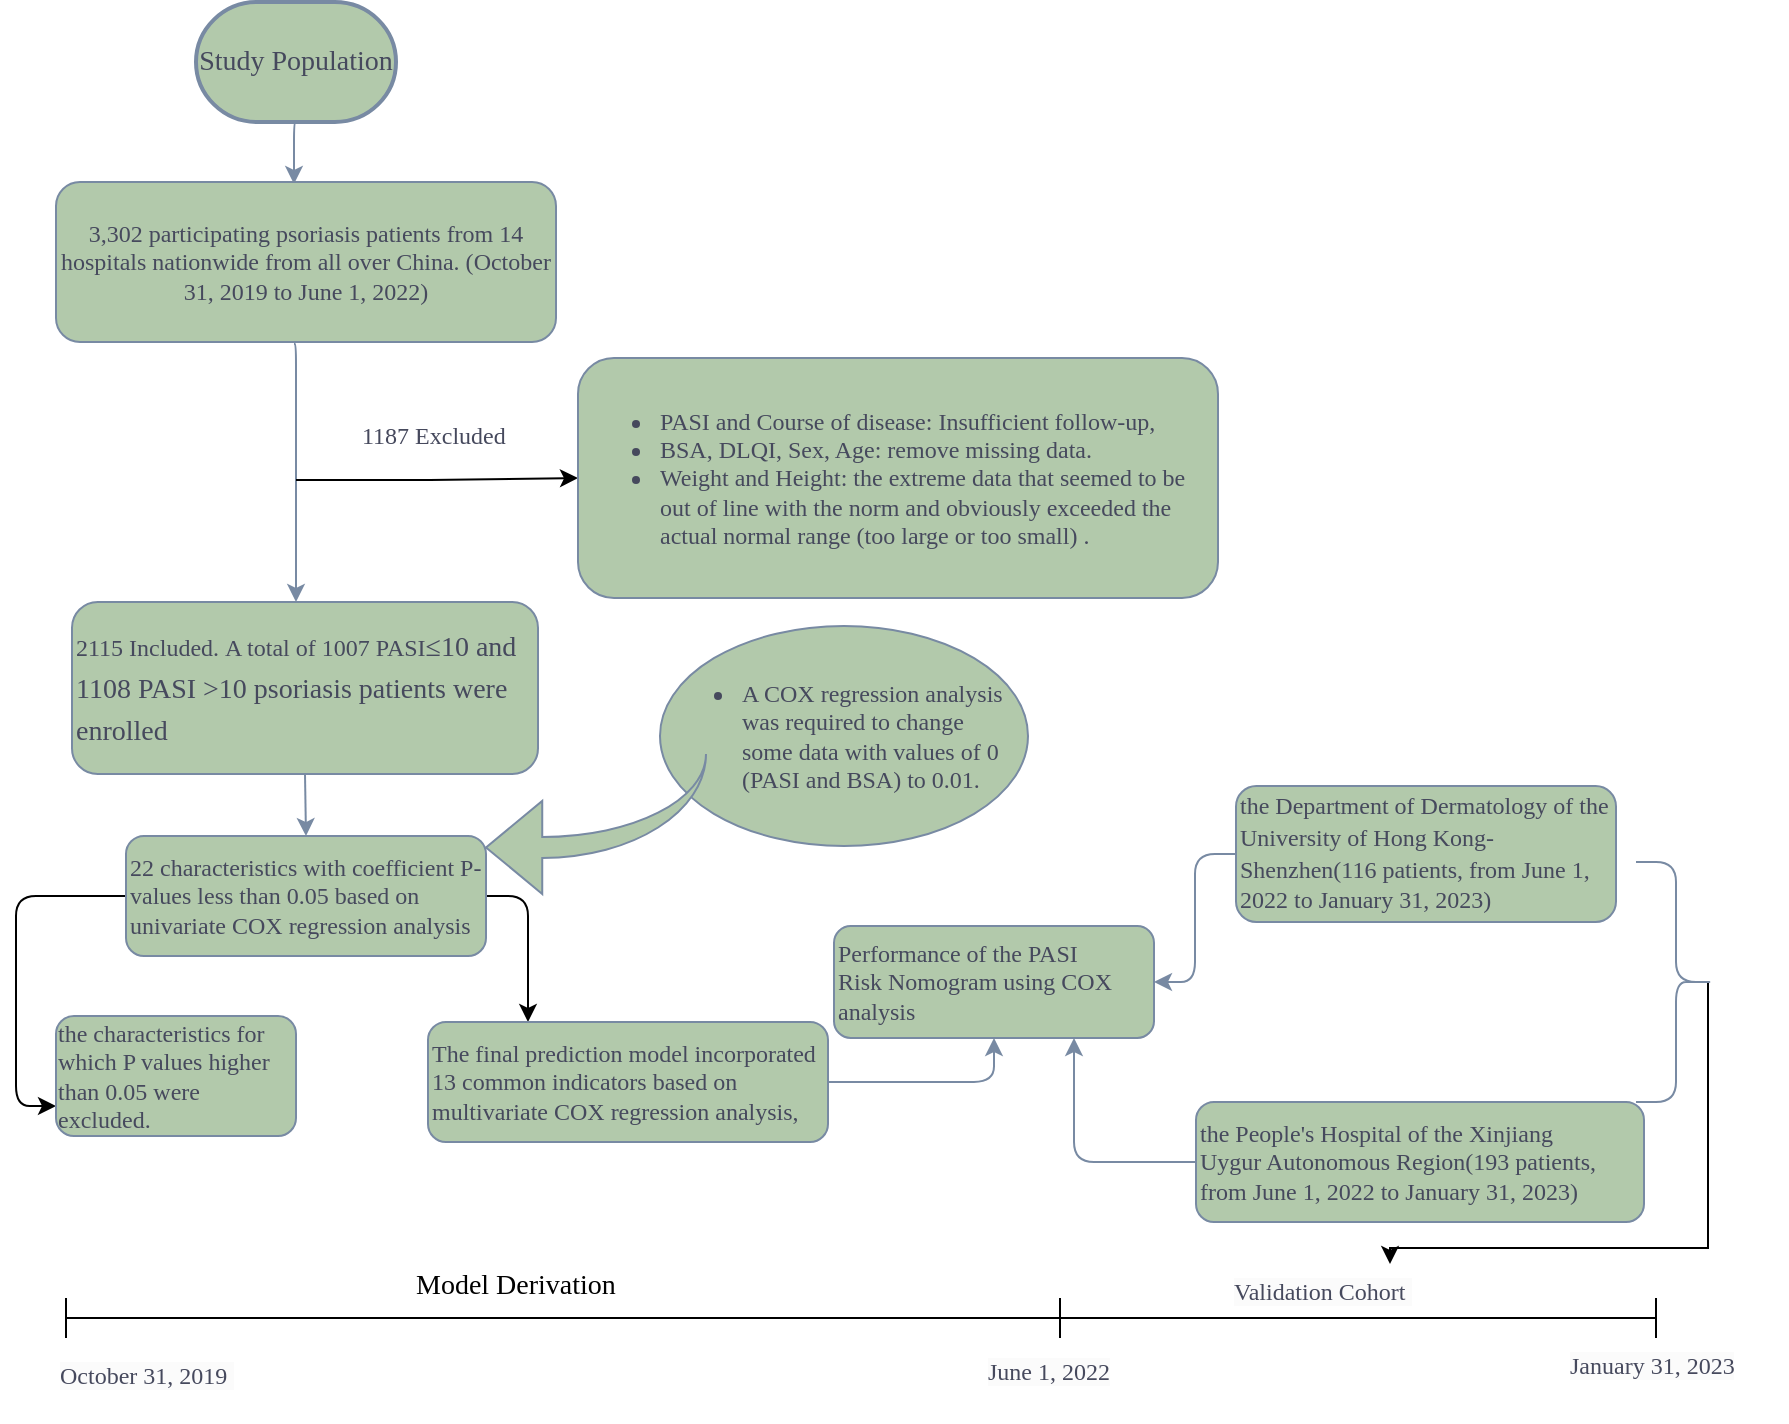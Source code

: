 <mxfile version="21.1.9" type="github">
  <diagram name="第 1 页" id="U4mesdBTffYrPHzzo0_h">
    <mxGraphModel dx="1474" dy="680" grid="0" gridSize="10" guides="1" tooltips="1" connect="1" arrows="1" fold="1" page="1" pageScale="1" pageWidth="1169" pageHeight="827" math="0" shadow="0">
      <root>
        <mxCell id="0" />
        <mxCell id="1" parent="0" />
        <mxCell id="yFWF_R06-EUS3LjBShWH-6" style="edgeStyle=orthogonalEdgeStyle;rounded=1;orthogonalLoop=1;jettySize=auto;html=1;exitX=0.5;exitY=1;exitDx=0;exitDy=0;fontFamily=Times New Roman;labelBackgroundColor=none;verticalAlign=middle;labelBorderColor=none;strokeColor=#788AA3;fontColor=default;" parent="1" target="yFWF_R06-EUS3LjBShWH-2" edge="1">
          <mxGeometry relative="1" as="geometry">
            <mxPoint x="259.0" y="201" as="sourcePoint" />
            <Array as="points">
              <mxPoint x="260" y="201" />
            </Array>
          </mxGeometry>
        </mxCell>
        <mxCell id="yFWF_R06-EUS3LjBShWH-2" value="2115 Included.&amp;nbsp;A total of 1007 PASI&lt;span style=&quot;font-size:10.5pt;mso-bidi-font-size:12.0pt;line-height:150%;font-family:&lt;br/&gt;宋体;mso-ascii-font-family:&amp;quot;Times New Roman&amp;quot;;mso-fareast-theme-font:minor-fareast;&lt;br/&gt;mso-hansi-font-family:&amp;quot;Times New Roman&amp;quot;;mso-bidi-font-family:&amp;quot;Times New Roman&amp;quot;;&lt;br/&gt;mso-bidi-theme-font:minor-bidi;mso-font-kerning:1.0pt;mso-ansi-language:EN-US;&lt;br/&gt;mso-fareast-language:ZH-CN;mso-bidi-language:AR-SA&quot; lang=&quot;ZH-CN&quot;&gt;≤&lt;/span&gt;&lt;span style=&quot;font-size:10.5pt;mso-bidi-font-size:12.0pt;line-height:150%;font-family:&lt;br/&gt;&amp;quot;Times New Roman&amp;quot;,serif;mso-fareast-font-family:宋体;mso-fareast-theme-font:minor-fareast;&lt;br/&gt;mso-bidi-theme-font:minor-bidi;mso-font-kerning:1.0pt;mso-ansi-language:EN-US;&lt;br/&gt;mso-fareast-language:ZH-CN;mso-bidi-language:AR-SA&quot;&gt;10 and 1108 PASI &amp;gt;10 psoriasis patients were enrolled&lt;/span&gt;" style="rounded=1;whiteSpace=wrap;html=1;fontFamily=Times New Roman;labelBackgroundColor=none;verticalAlign=middle;labelBorderColor=none;fillColor=#B2C9AB;strokeColor=#788AA3;fontColor=#46495D;container=0;align=left;" parent="1" vertex="1">
          <mxGeometry x="148" y="330" width="233" height="86" as="geometry" />
        </mxCell>
        <mxCell id="yFWF_R06-EUS3LjBShWH-7" value="" style="endArrow=classic;html=1;rounded=1;entryX=0;entryY=0.5;entryDx=0;entryDy=0;fontFamily=Times New Roman;labelBackgroundColor=none;verticalAlign=middle;labelBorderColor=none;strokeColor=#000000;fontColor=default;" parent="1" target="yFWF_R06-EUS3LjBShWH-55" edge="1">
          <mxGeometry width="50" height="50" relative="1" as="geometry">
            <mxPoint x="260" y="269" as="sourcePoint" />
            <mxPoint x="400.0" y="268.0" as="targetPoint" />
            <Array as="points">
              <mxPoint x="327" y="269" />
            </Array>
          </mxGeometry>
        </mxCell>
        <mxCell id="yFWF_R06-EUS3LjBShWH-23" value="&lt;p style=&quot;border-color: var(--border-color); line-height: 15.6px;&quot;&gt;the Department of Dermatology of the University of Hong Kong-Shenzhen(116 patients, from June 1, 2022 to January 31, 2023)&lt;/p&gt;" style="rounded=1;whiteSpace=wrap;html=1;align=left;fontFamily=Times New Roman;labelBackgroundColor=none;verticalAlign=middle;labelBorderColor=none;fillColor=#B2C9AB;strokeColor=#788AA3;fontColor=#46495D;container=0;" parent="1" vertex="1">
          <mxGeometry x="730" y="422" width="190" height="68" as="geometry" />
        </mxCell>
        <mxCell id="yFWF_R06-EUS3LjBShWH-24" value="&lt;div&gt;the People&#39;s Hospital of the Xinjiang&lt;/div&gt;&lt;div&gt;Uygur Autonomous Region(193 patients,&amp;nbsp;&lt;/div&gt;&lt;div&gt;from June 1, 2022 to January 31, 2023&lt;span style=&quot;background-color: transparent;&quot;&gt;)&lt;/span&gt;&lt;/div&gt;" style="rounded=1;whiteSpace=wrap;html=1;align=left;fontFamily=Times New Roman;labelBackgroundColor=none;verticalAlign=middle;labelBorderColor=none;fillColor=#B2C9AB;strokeColor=#788AA3;fontColor=#46495D;container=0;" parent="1" vertex="1">
          <mxGeometry x="710" y="580" width="224" height="60" as="geometry" />
        </mxCell>
        <mxCell id="yFWF_R06-EUS3LjBShWH-63" style="edgeStyle=orthogonalEdgeStyle;rounded=1;orthogonalLoop=1;jettySize=auto;html=1;exitX=0;exitY=0.5;exitDx=0;exitDy=0;entryX=0;entryY=0.75;entryDx=0;entryDy=0;" parent="1" source="yFWF_R06-EUS3LjBShWH-28" target="yFWF_R06-EUS3LjBShWH-41" edge="1">
          <mxGeometry relative="1" as="geometry" />
        </mxCell>
        <mxCell id="yFWF_R06-EUS3LjBShWH-68" style="edgeStyle=orthogonalEdgeStyle;rounded=1;orthogonalLoop=1;jettySize=auto;html=1;exitX=1;exitY=0.5;exitDx=0;exitDy=0;entryX=0.25;entryY=0;entryDx=0;entryDy=0;" parent="1" source="yFWF_R06-EUS3LjBShWH-28" target="yFWF_R06-EUS3LjBShWH-29" edge="1">
          <mxGeometry relative="1" as="geometry" />
        </mxCell>
        <mxCell id="yFWF_R06-EUS3LjBShWH-28" value="22 characteristics with coefficient P-values less than 0.05&amp;nbsp;based on univariate COX regression analysis" style="rounded=1;whiteSpace=wrap;html=1;align=left;fontFamily=Times New Roman;labelBackgroundColor=none;verticalAlign=middle;labelBorderColor=none;fillColor=#B2C9AB;strokeColor=#788AA3;fontColor=#46495D;container=0;" parent="1" vertex="1">
          <mxGeometry x="175" y="447" width="180" height="60" as="geometry" />
        </mxCell>
        <mxCell id="yFWF_R06-EUS3LjBShWH-30" style="edgeStyle=orthogonalEdgeStyle;rounded=1;orthogonalLoop=1;jettySize=auto;html=1;exitX=0.5;exitY=1;exitDx=0;exitDy=0;entryX=0.5;entryY=0;entryDx=0;entryDy=0;fontFamily=Times New Roman;labelBackgroundColor=none;verticalAlign=middle;labelBorderColor=none;strokeColor=#788AA3;fontColor=default;" parent="1" source="yFWF_R06-EUS3LjBShWH-2" target="yFWF_R06-EUS3LjBShWH-28" edge="1">
          <mxGeometry relative="1" as="geometry">
            <mxPoint x="170" y="500" as="sourcePoint" />
          </mxGeometry>
        </mxCell>
        <mxCell id="yFWF_R06-EUS3LjBShWH-29" value="The final prediction model incorporated 13 common indicators based on multivariate COX regression analysis,&amp;nbsp;" style="rounded=1;whiteSpace=wrap;html=1;align=left;fontFamily=Times New Roman;labelBackgroundColor=none;verticalAlign=middle;labelBorderColor=none;fillColor=#B2C9AB;strokeColor=#788AA3;fontColor=#46495D;container=0;" parent="1" vertex="1">
          <mxGeometry x="326" y="540" width="200" height="60" as="geometry" />
        </mxCell>
        <mxCell id="yFWF_R06-EUS3LjBShWH-35" style="edgeStyle=orthogonalEdgeStyle;rounded=1;orthogonalLoop=1;jettySize=auto;html=1;exitX=0.5;exitY=1;exitDx=0;exitDy=0;exitPerimeter=0;fontFamily=Times New Roman;labelBackgroundColor=none;verticalAlign=middle;labelBorderColor=none;strokeColor=#788AA3;fontColor=default;" parent="1" source="yFWF_R06-EUS3LjBShWH-34" edge="1">
          <mxGeometry relative="1" as="geometry">
            <mxPoint x="259.0" y="121" as="targetPoint" />
          </mxGeometry>
        </mxCell>
        <mxCell id="yFWF_R06-EUS3LjBShWH-34" value="&lt;font style=&quot;font-size: 14px;&quot;&gt;Study Population&lt;/font&gt;" style="strokeWidth=2;html=1;shape=mxgraph.flowchart.terminator;whiteSpace=wrap;fontFamily=Times New Roman;labelBackgroundColor=none;verticalAlign=middle;labelBorderColor=none;fillColor=#B2C9AB;strokeColor=#788AA3;fontColor=#46495D;rounded=1;container=0;" parent="1" vertex="1">
          <mxGeometry x="210" y="30" width="100" height="60" as="geometry" />
        </mxCell>
        <mxCell id="yFWF_R06-EUS3LjBShWH-41" value="&lt;div style=&quot;text-align: left;&quot;&gt;&lt;span style=&quot;background-color: transparent;&quot;&gt;the characteristics for which P values higher than 0.05 were excluded.&lt;/span&gt;&lt;span style=&quot;background-color: transparent;&quot;&gt;&amp;nbsp;&lt;/span&gt;&lt;/div&gt;&lt;span&gt;&lt;/span&gt;" style="rounded=1;whiteSpace=wrap;html=1;fontFamily=Times New Roman;labelBackgroundColor=none;verticalAlign=middle;labelBorderColor=none;fillColor=#B2C9AB;strokeColor=#788AA3;fontColor=#46495D;container=0;" parent="1" vertex="1">
          <mxGeometry x="140" y="537" width="120" height="60" as="geometry" />
        </mxCell>
        <mxCell id="yFWF_R06-EUS3LjBShWH-46" value="&lt;div style=&quot;border-color: var(--border-color);&quot;&gt;&lt;span style=&quot;text-indent: 0cm; background-color: transparent;&quot;&gt;Performance of the PASI&lt;br/&gt;Risk Nomogram&lt;/span&gt;&lt;span style=&quot;background-color: transparent;&quot;&gt;&amp;nbsp;using COX analysis&lt;/span&gt;&lt;/div&gt;" style="rounded=1;whiteSpace=wrap;html=1;align=left;fontFamily=Times New Roman;labelBackgroundColor=none;verticalAlign=middle;labelBorderColor=none;fillColor=#B2C9AB;strokeColor=#788AA3;fontColor=#46495D;container=0;" parent="1" vertex="1">
          <mxGeometry x="529" y="492" width="160" height="56" as="geometry" />
        </mxCell>
        <mxCell id="yFWF_R06-EUS3LjBShWH-50" style="edgeStyle=orthogonalEdgeStyle;rounded=1;orthogonalLoop=1;jettySize=auto;html=1;exitX=0;exitY=0.5;exitDx=0;exitDy=0;entryX=1;entryY=0.5;entryDx=0;entryDy=0;fontFamily=Times New Roman;labelBackgroundColor=none;verticalAlign=middle;labelBorderColor=none;strokeColor=#788AA3;fontColor=default;" parent="1" source="yFWF_R06-EUS3LjBShWH-23" target="yFWF_R06-EUS3LjBShWH-46" edge="1">
          <mxGeometry relative="1" as="geometry" />
        </mxCell>
        <mxCell id="10i8PntJXFFodvHVopwG-9" style="edgeStyle=orthogonalEdgeStyle;rounded=0;orthogonalLoop=1;jettySize=auto;html=1;exitX=0.1;exitY=0.5;exitDx=0;exitDy=0;exitPerimeter=0;" edge="1" parent="1" source="yFWF_R06-EUS3LjBShWH-54" target="10i8PntJXFFodvHVopwG-8">
          <mxGeometry relative="1" as="geometry">
            <Array as="points">
              <mxPoint x="966" y="653" />
              <mxPoint x="807" y="653" />
            </Array>
          </mxGeometry>
        </mxCell>
        <mxCell id="yFWF_R06-EUS3LjBShWH-54" value="" style="shape=curlyBracket;whiteSpace=wrap;html=1;rounded=1;flipH=1;labelPosition=right;verticalLabelPosition=middle;align=left;verticalAlign=middle;fontFamily=Times New Roman;labelBackgroundColor=none;labelBorderColor=none;fillColor=#B2C9AB;strokeColor=#788AA3;fontColor=#46495D;container=0;" parent="1" vertex="1">
          <mxGeometry x="930" y="460" width="40" height="120" as="geometry" />
        </mxCell>
        <mxCell id="yFWF_R06-EUS3LjBShWH-55" value="&lt;div style=&quot;border-color: var(--border-color); text-align: left;&quot;&gt;&lt;ul&gt;&lt;li&gt;&lt;span style=&quot;&quot;&gt;PASI and Course of disease: Insufficient follow-up,&lt;/span&gt;&lt;br&gt;&lt;/li&gt;&lt;li&gt;&lt;font&gt;BSA, DLQI, Sex, Age: remove missing data.&amp;nbsp;&lt;/font&gt;&lt;/li&gt;&lt;li&gt;&lt;font&gt;Weight and Height: the extreme data that seemed to be out of line with the norm and obviously exceeded the actual normal range (too large or too small) .&lt;/font&gt;&lt;/li&gt;&lt;/ul&gt;&lt;/div&gt;" style="rounded=1;whiteSpace=wrap;html=1;fontFamily=Times New Roman;labelBackgroundColor=none;verticalAlign=middle;labelBorderColor=none;fillColor=#B2C9AB;strokeColor=#788AA3;fontColor=#46495D;container=0;" parent="1" vertex="1">
          <mxGeometry x="401" y="208" width="320" height="120" as="geometry" />
        </mxCell>
        <mxCell id="yFWF_R06-EUS3LjBShWH-56" value="1187 Excluded" style="text;whiteSpace=wrap;html=1;fontFamily=Times New Roman;labelBackgroundColor=none;verticalAlign=middle;labelBorderColor=none;fontColor=#46495D;rounded=1;container=0;" parent="1" vertex="1">
          <mxGeometry x="291" y="232" width="100" height="30" as="geometry" />
        </mxCell>
        <mxCell id="yFWF_R06-EUS3LjBShWH-57" value="3,302 participating psoriasis patients from 14 hospitals nationwide from all over China. (&lt;span style=&quot;border-color: var(--border-color); text-align: left;&quot;&gt;October 31, 2019 to&amp;nbsp;&lt;/span&gt;&lt;span style=&quot;border-color: var(--border-color); text-align: left;&quot;&gt;June 1, 2022)&lt;/span&gt;" style="rounded=1;whiteSpace=wrap;html=1;fontFamily=Times New Roman;labelBackgroundColor=none;verticalAlign=middle;labelBorderColor=none;fillColor=#B2C9AB;strokeColor=#788AA3;fontColor=#46495D;container=0;" parent="1" vertex="1">
          <mxGeometry x="140" y="120" width="250" height="80" as="geometry" />
        </mxCell>
        <mxCell id="yFWF_R06-EUS3LjBShWH-60" value="&lt;p style=&quot;line-height: 100%;&quot;&gt;&lt;/p&gt;&lt;ul&gt;&lt;li style=&quot;text-align: left;&quot;&gt;A COX regression analysis was required to change some&amp;nbsp;&lt;span style=&quot;border-color: var(--border-color);&quot;&gt;data with values of 0 (PASI and BSA) to 0.01.&lt;/span&gt;&lt;/li&gt;&lt;/ul&gt;&lt;p&gt;&lt;/p&gt;" style="shape=ellipse;html=1;dashed=0;whiteSpace=wrap;perimeter=ellipsePerimeter;fontFamily=Times New Roman;labelBackgroundColor=none;verticalAlign=middle;labelBorderColor=none;fillColor=#B2C9AB;strokeColor=#788AA3;fontColor=#46495D;rounded=1;container=0;align=center;" parent="1" vertex="1">
          <mxGeometry x="442" y="342" width="184" height="110" as="geometry" />
        </mxCell>
        <mxCell id="yFWF_R06-EUS3LjBShWH-61" value="" style="html=1;shadow=0;dashed=0;align=center;verticalAlign=middle;shape=mxgraph.arrows2.jumpInArrow;dy=5.26;dx=28.12;arrowHead=46.55;rotation=-90;fontFamily=Times New Roman;labelBackgroundColor=none;labelBorderColor=none;fillColor=#B2C9AB;strokeColor=#788AA3;fontColor=#46495D;rounded=1;container=0;direction=north;" parent="1" vertex="1">
          <mxGeometry x="375" y="386" width="70" height="110" as="geometry" />
        </mxCell>
        <mxCell id="yFWF_R06-EUS3LjBShWH-53" style="edgeStyle=orthogonalEdgeStyle;rounded=1;orthogonalLoop=1;jettySize=auto;html=1;exitX=0;exitY=0.5;exitDx=0;exitDy=0;entryX=0.75;entryY=1;entryDx=0;entryDy=0;fontFamily=Times New Roman;labelBackgroundColor=none;verticalAlign=middle;labelBorderColor=none;strokeColor=#788AA3;fontColor=default;" parent="1" source="yFWF_R06-EUS3LjBShWH-24" target="yFWF_R06-EUS3LjBShWH-46" edge="1">
          <mxGeometry relative="1" as="geometry" />
        </mxCell>
        <mxCell id="yFWF_R06-EUS3LjBShWH-52" style="edgeStyle=orthogonalEdgeStyle;rounded=1;orthogonalLoop=1;jettySize=auto;html=1;exitX=1;exitY=0.5;exitDx=0;exitDy=0;entryX=0.5;entryY=1;entryDx=0;entryDy=0;fontFamily=Times New Roman;labelBackgroundColor=none;verticalAlign=middle;labelBorderColor=none;strokeColor=#788AA3;fontColor=default;" parent="1" source="yFWF_R06-EUS3LjBShWH-29" target="yFWF_R06-EUS3LjBShWH-46" edge="1">
          <mxGeometry relative="1" as="geometry" />
        </mxCell>
        <mxCell id="10i8PntJXFFodvHVopwG-1" value="" style="shape=crossbar;whiteSpace=wrap;html=1;rounded=1;" vertex="1" parent="1">
          <mxGeometry x="145" y="678" width="497" height="20" as="geometry" />
        </mxCell>
        <mxCell id="10i8PntJXFFodvHVopwG-2" value="" style="shape=crossbar;whiteSpace=wrap;html=1;rounded=1;" vertex="1" parent="1">
          <mxGeometry x="642" y="678" width="298" height="20" as="geometry" />
        </mxCell>
        <mxCell id="10i8PntJXFFodvHVopwG-5" value="&lt;span style=&quot;border-color: var(--border-color); color: rgb(70, 73, 93); font-family: &amp;quot;Times New Roman&amp;quot;; font-size: 12px; font-style: normal; font-variant-ligatures: normal; font-variant-caps: normal; font-weight: 400; letter-spacing: normal; orphans: 2; text-indent: 0px; text-transform: none; widows: 2; word-spacing: 0px; -webkit-text-stroke-width: 0px; background-color: rgb(251, 251, 251); text-decoration-thickness: initial; text-decoration-style: initial; text-decoration-color: initial; text-align: left;&quot;&gt;October 31, 2019&amp;nbsp;&lt;/span&gt;" style="text;whiteSpace=wrap;html=1;" vertex="1" parent="1">
          <mxGeometry x="140.0" y="703" width="92.67" height="37" as="geometry" />
        </mxCell>
        <mxCell id="10i8PntJXFFodvHVopwG-6" value="&lt;span style=&quot;color: rgb(70, 73, 93); font-family: &amp;quot;Times New Roman&amp;quot;; font-size: 12px; font-style: normal; font-variant-ligatures: normal; font-variant-caps: normal; font-weight: 400; letter-spacing: normal; orphans: 2; text-align: left; text-indent: 0px; text-transform: none; widows: 2; word-spacing: 0px; -webkit-text-stroke-width: 0px; background-color: rgb(251, 251, 251); text-decoration-thickness: initial; text-decoration-style: initial; text-decoration-color: initial; float: none; display: inline !important;&quot;&gt;June 1, 2022&lt;/span&gt;" style="text;whiteSpace=wrap;html=1;" vertex="1" parent="1">
          <mxGeometry x="604.003" y="700.997" width="89" height="37" as="geometry" />
        </mxCell>
        <mxCell id="10i8PntJXFFodvHVopwG-7" value="&lt;span style=&quot;color: rgb(70, 73, 93); font-family: &amp;quot;Times New Roman&amp;quot;; font-size: 12px; font-style: normal; font-variant-ligatures: normal; font-variant-caps: normal; font-weight: 400; letter-spacing: normal; orphans: 2; text-align: left; text-indent: 0px; text-transform: none; widows: 2; word-spacing: 0px; -webkit-text-stroke-width: 0px; background-color: rgb(251, 251, 251); text-decoration-thickness: initial; text-decoration-style: initial; text-decoration-color: initial; float: none; display: inline !important;&quot;&gt;January 31, 2023&lt;/span&gt;" style="text;whiteSpace=wrap;html=1;" vertex="1" parent="1">
          <mxGeometry x="895.003" y="697.997" width="110" height="37" as="geometry" />
        </mxCell>
        <mxCell id="10i8PntJXFFodvHVopwG-8" value="&lt;span style=&quot;color: rgb(70, 73, 93); font-family: &amp;quot;Times New Roman&amp;quot;; font-size: 12px; font-style: normal; font-variant-ligatures: normal; font-variant-caps: normal; font-weight: 400; letter-spacing: normal; orphans: 2; text-align: left; text-indent: 0px; text-transform: none; widows: 2; word-spacing: 0px; -webkit-text-stroke-width: 0px; background-color: rgb(251, 251, 251); text-decoration-thickness: initial; text-decoration-style: initial; text-decoration-color: initial; float: none; display: inline !important;&quot;&gt;Validation Cohort&amp;nbsp;&lt;/span&gt;" style="text;whiteSpace=wrap;html=1;" vertex="1" parent="1">
          <mxGeometry x="727.003" y="660.997" width="160" height="37" as="geometry" />
        </mxCell>
        <mxCell id="10i8PntJXFFodvHVopwG-10" value="&lt;span style=&quot;font-size: 10.5pt;&quot;&gt;&lt;font face=&quot;Times New Roman&quot;&gt;Model Derivation&lt;/font&gt;&lt;/span&gt;" style="text;whiteSpace=wrap;html=1;" vertex="1" parent="1">
          <mxGeometry x="318.333" y="656" width="128" height="39" as="geometry" />
        </mxCell>
      </root>
    </mxGraphModel>
  </diagram>
</mxfile>
